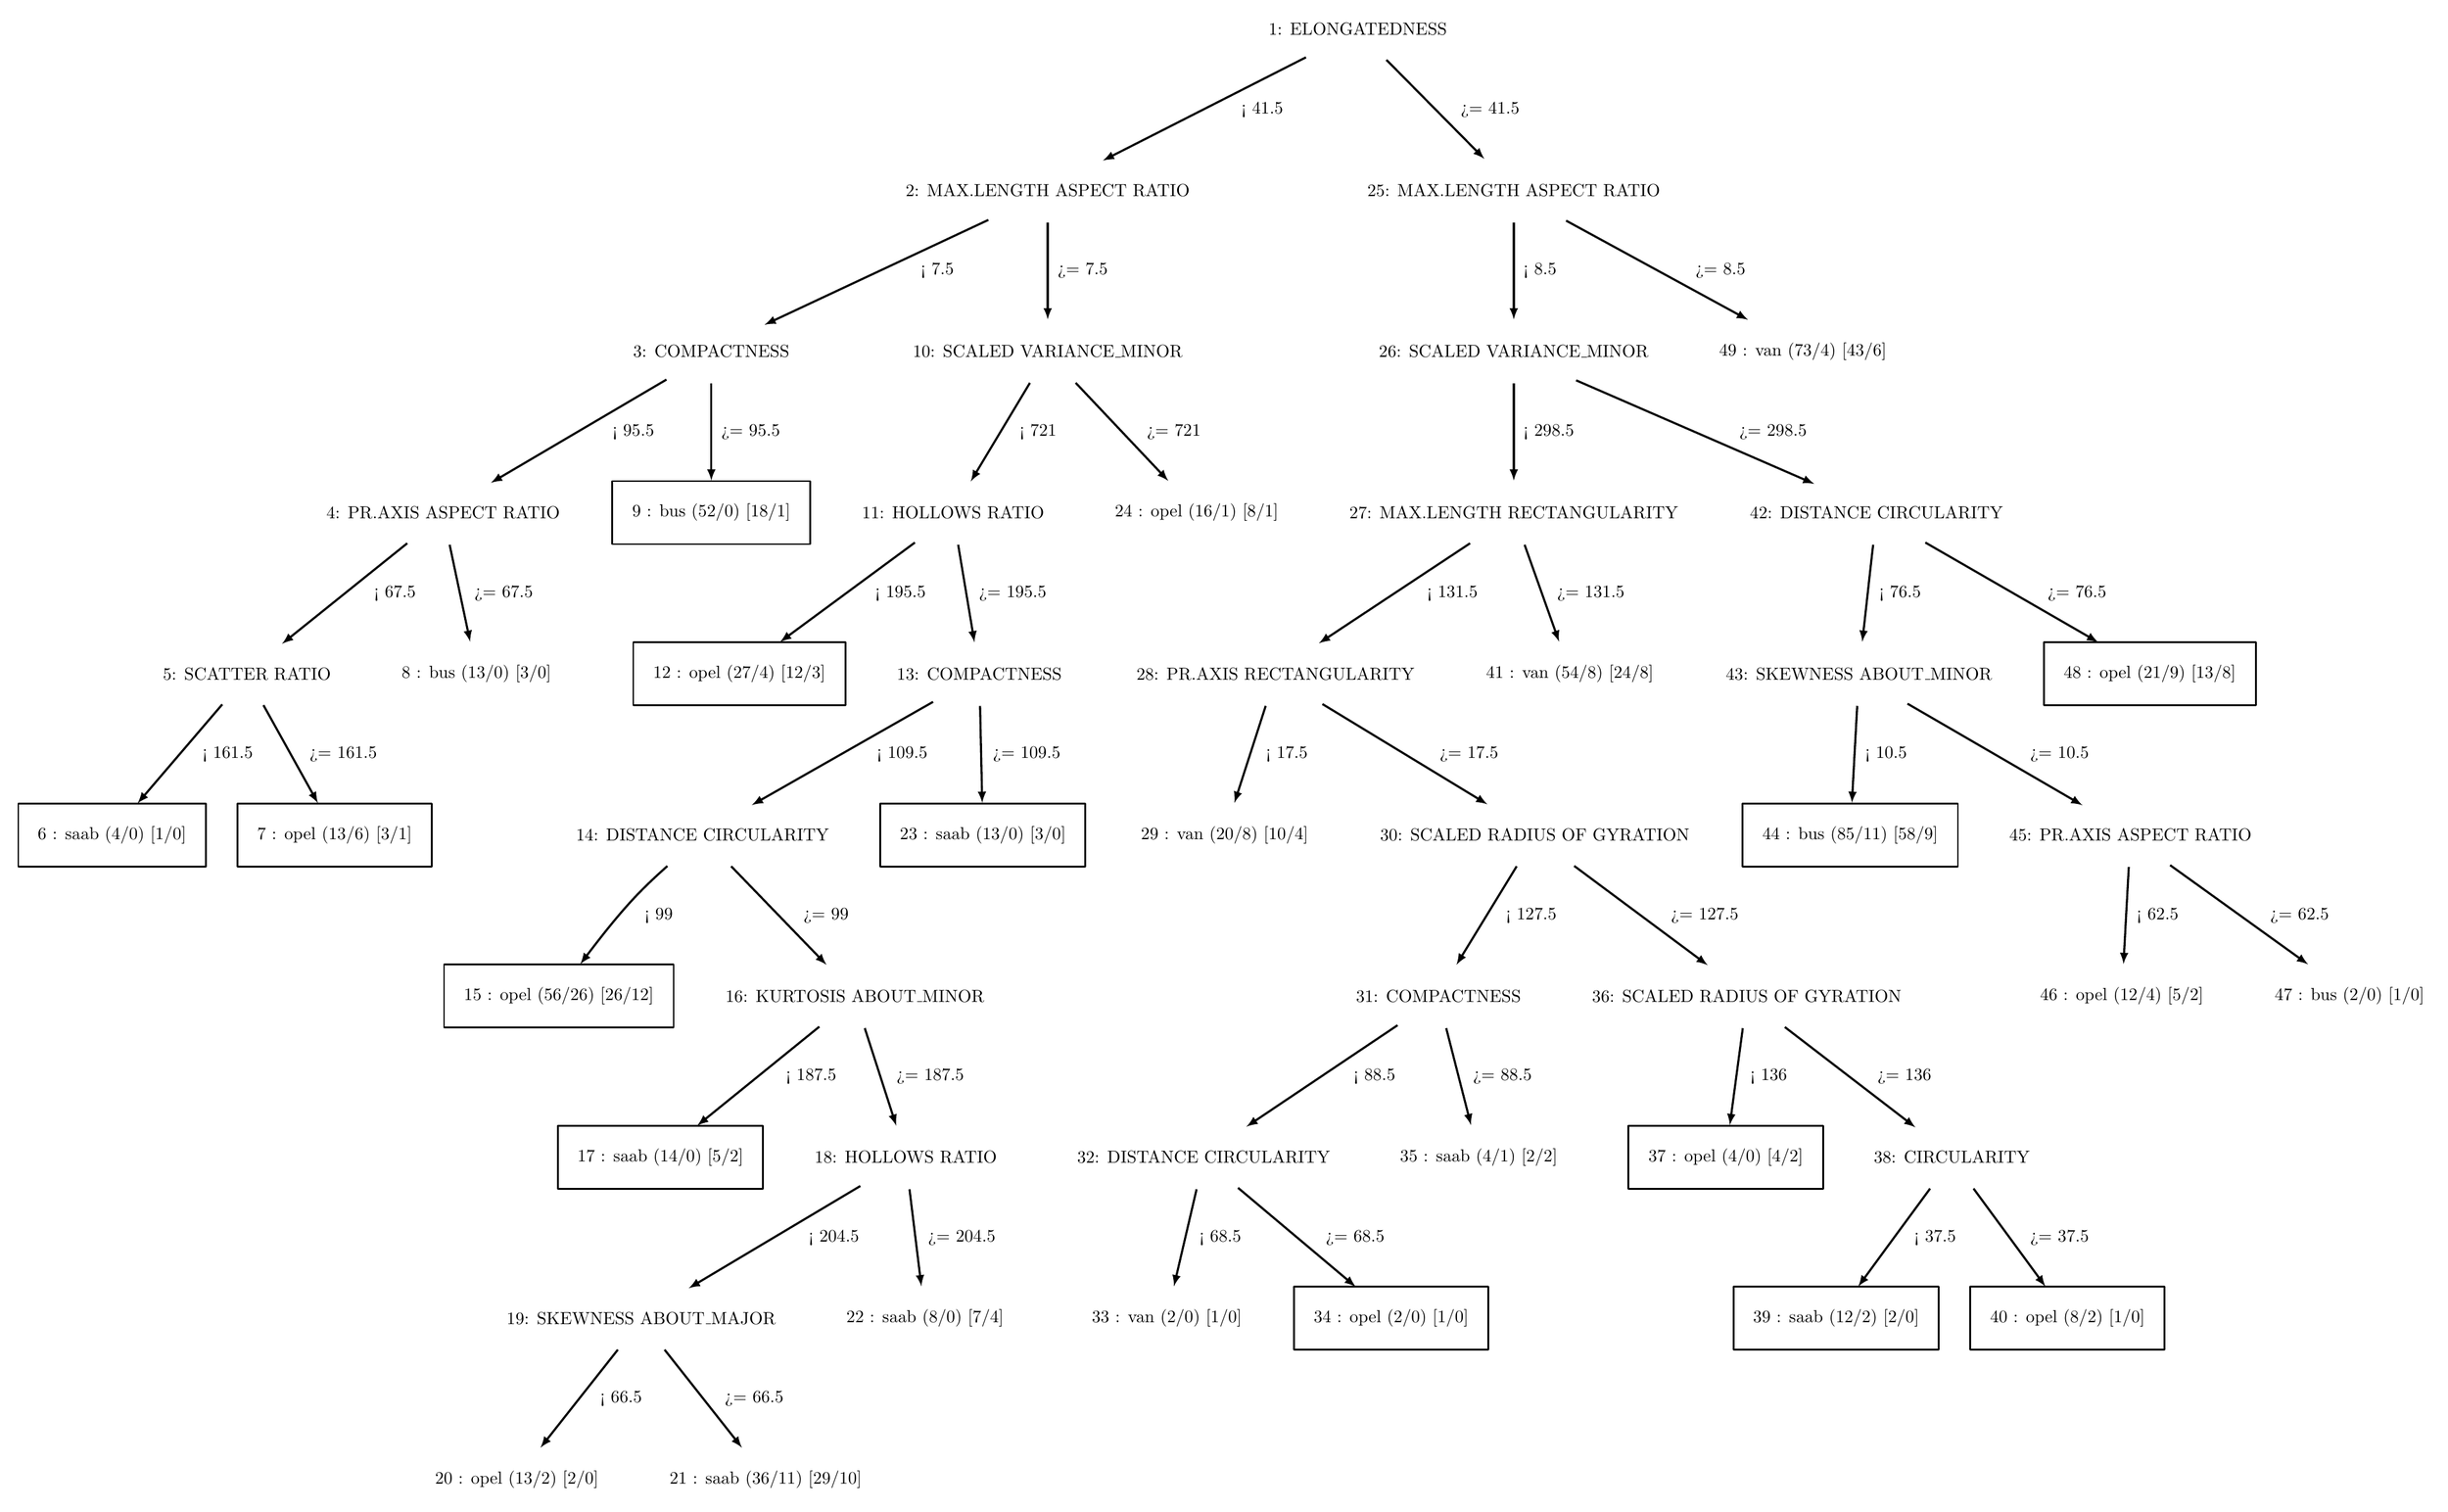 
\begin{tikzpicture}[>=latex,line join=bevel,]
  \pgfsetlinewidth{1bp}
%%
\pgfsetcolor{black}
  % Edge: N4cdf35a9 -> N4c98385c
  \draw [->,very thick] (855.15bp,368.07bp) .. controls (847.01bp,354.75bp) and (835.53bp,335.95bp)  .. (820.8bp,311.85bp);
  \definecolor{strokecol}{rgb}{0.0,0.0,0.0};
  \pgfsetstrokecolor{strokecol}
  \draw (863.5bp,340.0bp) node { < 127.5};
  % Edge: N442d9b6e -> N15615099
  \draw [->,very thick] (1228.1bp,368.7bp) .. controls (1247.8bp,354.57bp) and (1276.4bp,333.96bp)  .. (1306.8bp,312.1bp);
  \draw (1302.0bp,340.0bp) node { >= 62.5};
  % Edge: N20fa23c1 -> N3581c5f3
  \draw [->,very thick] (221.96bp,552.49bp) .. controls (204.16bp,538.19bp) and (178.26bp,517.38bp)  .. (150.54bp,495.1bp);
  \draw (215.0bp,524.0bp) node { < 67.5};
  % Edge: N2b05039f -> N61e717c2
  \draw [->,very thick] (457.14bp,276.49bp) .. controls (439.84bp,262.46bp) and (414.79bp,242.15bp)  .. (387.48bp,220.01bp);
  \draw (452.5bp,248.0bp) node { < 187.5};
  % Edge: N484b61fc -> N45fe3ee3
  \draw [->,very thick] (711.91bp,459.65bp) .. controls (707.74bp,446.7bp) and (701.96bp,428.76bp)  .. (694.07bp,404.3bp);
  \draw (724.0bp,432.0bp) node { < 17.5};
  % Edge: N1a93a7ca -> N3d82c5f3
  \draw [->,very thick] (370.43bp,368.2bp) .. controls (364.15bp,362.63bp) and (357.34bp,356.25bp)  .. (351.5bp,350.0bp) .. controls (342.86bp,340.75bp) and (334.11bp,329.9bp)  .. (320.75bp,312.23bp);
  \draw (365.5bp,340.0bp) node { < 99};
  % Edge: N58d25a40 -> N1b701da1
  \draw [->,very thick] (1058.6bp,551.65bp) .. controls (1057.1bp,538.82bp) and (1055.2bp,521.11bp)  .. (1052.4bp,496.3bp);
  \draw (1074.0bp,524.0bp) node { < 76.5};
  % Edge: N4cdf35a9 -> N73a8dfcc
  \draw [->,very thick] (887.98bp,368.28bp) .. controls (907.16bp,354.01bp) and (934.93bp,333.36bp)  .. (964.14bp,311.63bp);
  \draw (962.5bp,340.0bp) node { >= 127.5};
  % Edge: N4dcbadb4 -> N17d10166
  \draw [->,very thick] (368.85bp,92.072bp) .. controls (379.5bp,78.581bp) and (394.56bp,59.486bp)  .. (412.96bp,36.158bp);
  \draw (420.0bp,64.0bp) node { >= 66.5};
  % Edge: N504bae78 -> N368102c8
  \draw [->,very thick] (883.38bp,736.7bp) .. controls (909.86bp,722.26bp) and (948.75bp,701.04bp)  .. (987.16bp,680.1bp);
  \draw (971.5bp,708.0bp) node { >= 8.5};
  % Edge: N3b764bce -> N759ebb3d
  \draw [->,very thick] (853.5bp,643.65bp) .. controls (853.5bp,630.82bp) and (853.5bp,613.11bp)  .. (853.5bp,588.3bp);
  \draw (873.5bp,616.0bp) node { < 298.5};
  % Edge: N73a8dfcc -> N7e774085
  \draw [->,very thick] (1008.2bp,276.28bp) .. controls (1026.9bp,261.9bp) and (1054.1bp,241.02bp)  .. (1082.7bp,219.02bp);
  \draw (1076.5bp,248.0bp) node { >= 136};
  % Edge: N3b764bce -> N58d25a40
  \draw [->,very thick] (889.08bp,645.53bp) .. controls (924.14bp,630.29bp) and (977.82bp,606.95bp)  .. (1025.0bp,586.42bp);
  \draw (1001.5bp,616.0bp) node { >= 298.5};
  % Edge: N593634ad -> N20fa23c1
  \draw [->,very thick] (369.89bp,645.94bp) .. controls (344.87bp,631.22bp) and (306.55bp,608.67bp)  .. (269.74bp,587.02bp);
  \draw (351.0bp,616.0bp) node { < 95.5};
  % Edge: N7506e922 -> N504bae78
  \draw [->,very thick] (780.82bp,828.49bp) .. controls (794.45bp,814.71bp) and (814.07bp,794.87bp)  .. (836.67bp,772.01bp);
  \draw (840.0bp,800.0bp) node { >= 41.5};
  % Edge: N20fa23c1 -> N73c6c3b2
  \draw [->,very thick] (246.16bp,551.65bp) .. controls (248.87bp,538.82bp) and (252.61bp,521.11bp)  .. (257.85bp,496.3bp);
  \draw (277.0bp,524.0bp) node { >= 67.5};
  % Edge: N7e0b37bc -> N6ae40994
  \draw [->,very thick] (536.39bp,551.65bp) .. controls (538.54bp,538.74bp) and (541.52bp,520.88bp)  .. (545.67bp,495.99bp);
  \draw (567.5bp,524.0bp) node { >= 195.5};
  % Edge: N593634ad -> N48533e64
  \draw [->,very thick] (395.5bp,643.65bp) .. controls (395.5bp,630.82bp) and (395.5bp,613.11bp)  .. (395.5bp,588.3bp);
  \draw (418.0bp,616.0bp) node { >= 95.5};
  % Edge: N73a8dfcc -> Nea30797
  \draw [->,very thick] (984.19bp,275.65bp) .. controls (982.48bp,262.82bp) and (980.11bp,245.11bp)  .. (976.81bp,220.3bp);
  \draw (999.0bp,248.0bp) node { < 136};
  % Edge: N442d9b6e -> Nee7d9f1
  \draw [->,very thick] (1204.5bp,367.65bp) .. controls (1203.8bp,354.82bp) and (1202.8bp,337.11bp)  .. (1201.5bp,312.3bp);
  \draw (1221.0bp,340.0bp) node { < 62.5};
  % Edge: N5fcfe4b2 -> N5eb5c224
  \draw [->,very thick] (696.13bp,184.49bp) .. controls (712.73bp,170.52bp) and (736.74bp,150.33bp)  .. (763.27bp,128.01bp);
  \draw (763.0bp,156.0bp) node { >= 68.5};
  % Edge: N2b05039f -> N66cd51c3
  \draw [->,very thick] (483.09bp,275.65bp) .. controls (487.29bp,262.62bp) and (493.12bp,244.53bp)  .. (501.02bp,219.99bp);
  \draw (520.5bp,248.0bp) node { >= 187.5};
  % Edge: N7e774085 -> N3f8f9dd6
  \draw [->,very thick] (1091.1bp,184.07bp) .. controls (1081.3bp,170.71bp) and (1067.4bp,151.84bp)  .. (1050.1bp,128.16bp);
  \draw (1094.0bp,156.0bp) node { < 37.5};
  % Edge: N66cd51c3 -> N1b9e1916
  \draw [->,very thick] (508.62bp,183.65bp) .. controls (510.19bp,170.82bp) and (512.35bp,153.11bp)  .. (515.39bp,128.3bp);
  \draw (538.5bp,156.0bp) node { >= 204.5};
  % Edge: N64a294a6 -> N4f8e5cde
  \draw [->,very thick] (603.49bp,644.07bp) .. controls (616.35bp,630.46bp) and (634.6bp,611.13bp)  .. (656.29bp,588.16bp);
  \draw (659.5bp,616.0bp) node { >= 721};
  % Edge: N4ee285c6 -> N593634ad
  \draw [->,very thick] (553.62bp,737.12bp) .. controls (520.55bp,721.62bp) and (470.26bp,698.04bp)  .. (425.88bp,677.24bp);
  \draw (524.5bp,708.0bp) node { < 7.5};
  % Edge: N484b61fc -> N4cdf35a9
  \draw [->,very thick] (744.3bp,460.7bp) .. controls (768.25bp,446.14bp) and (803.52bp,424.69bp)  .. (838.4bp,403.48bp);
  \draw (828.0bp,432.0bp) node { >= 17.5};
  % Edge: N3581c5f3 -> N6aa8ceb6
  \draw [->,very thick] (116.38bp,460.49bp) .. controls (104.69bp,446.84bp) and (87.923bp,427.23bp)  .. (68.057bp,404.01bp);
  \draw (119.5bp,432.0bp) node { < 161.5};
  % Edge: N7e774085 -> Naec6354
  \draw [->,very thick] (1115.9bp,184.07bp) .. controls (1125.7bp,170.71bp) and (1139.6bp,151.84bp)  .. (1156.9bp,128.16bp);
  \draw (1165.0bp,156.0bp) node { >= 37.5};
  % Edge: N58d25a40 -> N1edf1c96
  \draw [->,very thick] (1088.4bp,552.91bp) .. controls (1113.5bp,538.45bp) and (1150.5bp,517.08bp)  .. (1187.0bp,496.02bp);
  \draw (1175.0bp,524.0bp) node { >= 76.5};
  % Edge: N3581c5f3 -> N2530c12
  \draw [->,very thick] (139.9bp,460.07bp) .. controls (147.26bp,446.83bp) and (157.62bp,428.19bp)  .. (170.97bp,404.16bp);
  \draw (185.5bp,432.0bp) node { >= 161.5};
  % Edge: N64a294a6 -> N7e0b37bc
  \draw [->,very thick] (577.34bp,644.07bp) .. controls (569.35bp,630.75bp) and (558.07bp,611.95bp)  .. (543.61bp,587.85bp);
  \draw (582.0bp,616.0bp) node { < 721};
  % Edge: N4c98385c -> N53e25b76
  \draw [->,very thick] (814.93bp,275.65bp) .. controls (818.21bp,262.82bp) and (822.74bp,245.11bp)  .. (829.08bp,220.3bp);
  \draw (847.0bp,248.0bp) node { >= 88.5};
  % Edge: N759ebb3d -> N484b61fc
  \draw [->,very thick] (828.56bp,552.49bp) .. controls (806.7bp,538.03bp) and (774.77bp,516.9bp)  .. (742.29bp,495.4bp);
  \draw (818.5bp,524.0bp) node { < 131.5};
  % Edge: N5fcfe4b2 -> N6bf2d08e
  \draw [->,very thick] (672.45bp,183.65bp) .. controls (669.46bp,170.82bp) and (665.33bp,153.11bp)  .. (659.54bp,128.3bp);
  \draw (686.0bp,156.0bp) node { < 68.5};
  % Edge: N504bae78 -> N3b764bce
  \draw [->,very thick] (853.5bp,735.65bp) .. controls (853.5bp,722.82bp) and (853.5bp,705.11bp)  .. (853.5bp,680.3bp);
  \draw (868.5bp,708.0bp) node { < 8.5};
  % Edge: N4ee285c6 -> N64a294a6
  \draw [->,very thick] (587.5bp,735.65bp) .. controls (587.5bp,722.82bp) and (587.5bp,705.11bp)  .. (587.5bp,680.3bp);
  \draw (607.5bp,708.0bp) node { >= 7.5};
  % Edge: N6ae40994 -> N1a93a7ca
  \draw [->,very thick] (522.05bp,461.94bp) .. controls (496.21bp,447.22bp) and (456.64bp,424.67bp)  .. (418.63bp,403.02bp);
  \draw (504.5bp,432.0bp) node { < 109.5};
  % Edge: N1b701da1 -> N726f3b58
  \draw [->,very thick] (1049.5bp,459.65bp) .. controls (1048.8bp,446.82bp) and (1047.8bp,429.11bp)  .. (1046.5bp,404.3bp);
  \draw (1066.0bp,432.0bp) node { < 10.5};
  % Edge: N4c98385c -> N5fcfe4b2
  \draw [->,very thick] (787.16bp,277.32bp) .. controls (765.65bp,262.88bp) and (733.52bp,241.3bp)  .. (700.93bp,219.41bp);
  \draw (774.0bp,248.0bp) node { < 88.5};
  % Edge: N4dcbadb4 -> N4e515669
  \draw [->,very thick] (342.15bp,92.072bp) .. controls (331.5bp,78.581bp) and (316.44bp,59.486bp)  .. (298.04bp,36.158bp);
  \draw (344.0bp,64.0bp) node { < 66.5};
  % Edge: N759ebb3d -> N1c655221
  \draw [->,very thick] (859.67bp,551.65bp) .. controls (864.27bp,538.7bp) and (870.65bp,520.76bp)  .. (879.35bp,496.3bp);
  \draw (897.5bp,524.0bp) node { >= 131.5};
  % Edge: N6ae40994 -> Nba8a1dc
  \draw [->,very thick] (548.89bp,459.65bp) .. controls (549.17bp,446.82bp) and (549.56bp,429.11bp)  .. (550.12bp,404.3bp);
  \draw (575.5bp,432.0bp) node { >= 109.5};
  % Edge: N66cd51c3 -> N4dcbadb4
  \draw [->,very thick] (480.54bp,185.53bp) .. controls (456.0bp,170.9bp) and (418.94bp,148.81bp)  .. (382.65bp,127.18bp);
  \draw (465.5bp,156.0bp) node { < 204.5};
  % Edge: N1b701da1 -> N442d9b6e
  \draw [->,very thick] (1078.2bp,460.91bp) .. controls (1103.7bp,446.13bp) and (1141.6bp,424.13bp)  .. (1178.0bp,402.95bp);
  \draw (1165.0bp,432.0bp) node { >= 10.5};
  % Edge: N7e0b37bc -> N3b95a09c
  \draw [->,very thick] (511.69bp,552.91bp) .. controls (492.57bp,538.8bp) and (464.54bp,518.13bp)  .. (434.78bp,496.18bp);
  \draw (503.5bp,524.0bp) node { < 195.5};
  % Edge: N7506e922 -> N4ee285c6
  \draw [->,very thick] (734.87bp,829.94bp) .. controls (705.67bp,815.09bp) and (660.82bp,792.28bp)  .. (619.01bp,771.02bp);
  \draw (710.0bp,800.0bp) node { < 41.5};
  % Edge: N1a93a7ca -> N2b05039f
  \draw [->,very thick] (406.86bp,368.07bp) .. controls (420.23bp,354.24bp) and (439.29bp,334.53bp)  .. (461.21bp,311.85bp);
  \draw (461.0bp,340.0bp) node { >= 99};
  % Node: N2b05039f
\begin{scope}
  \definecolor{strokecol}{rgb}{0.0,0.0,0.0};
  \pgfsetstrokecolor{strokecol}
  \draw (477.5bp,294.0bp) node {16: KURTOSIS ABOUT\_MINOR};
\end{scope}
  % Node: N1b701da1
\begin{scope}
  \definecolor{strokecol}{rgb}{0.0,0.0,0.0};
  \pgfsetstrokecolor{strokecol}
  \draw (1050.5bp,478.0bp) node {43: SKEWNESS ABOUT\_MINOR};
\end{scope}
  % Node: N4e515669
\begin{scope}
  \definecolor{strokecol}{rgb}{0.0,0.0,0.0};
  \pgfsetstrokecolor{strokecol}
  \draw (284.5bp,18.0bp) node {20 : opel (13/2) [2/0]};
\end{scope}
  % Node: N17d10166
\begin{scope}
  \definecolor{strokecol}{rgb}{0.0,0.0,0.0};
  \pgfsetstrokecolor{strokecol}
  \draw (426.5bp,18.0bp) node {21 : saab (36/11) [29/10]};
\end{scope}
  % Node: N6aa8ceb6
\begin{scope}
  \definecolor{strokecol}{rgb}{0.0,0.0,0.0};
  \pgfsetstrokecolor{strokecol}
  \draw (107.0bp,404.0bp) -- (0.0bp,404.0bp) -- (0.0bp,368.0bp) -- (107.0bp,368.0bp) -- cycle;
  \draw (53.5bp,386.0bp) node {6 : saab (4/0) [1/0]};
\end{scope}
  % Node: N1a93a7ca
\begin{scope}
  \definecolor{strokecol}{rgb}{0.0,0.0,0.0};
  \pgfsetstrokecolor{strokecol}
  \draw (390.5bp,386.0bp) node {14: DISTANCE CIRCULARITY};
\end{scope}
  % Node: N4ee285c6
\begin{scope}
  \definecolor{strokecol}{rgb}{0.0,0.0,0.0};
  \pgfsetstrokecolor{strokecol}
  \draw (587.5bp,754.0bp) node {2: MAX.LENGTH ASPECT RATIO};
\end{scope}
  % Node: N66cd51c3
\begin{scope}
  \definecolor{strokecol}{rgb}{0.0,0.0,0.0};
  \pgfsetstrokecolor{strokecol}
  \draw (506.5bp,202.0bp) node {18: HOLLOWS RATIO};
\end{scope}
  % Node: N5eb5c224
\begin{scope}
  \definecolor{strokecol}{rgb}{0.0,0.0,0.0};
  \pgfsetstrokecolor{strokecol}
  \draw (839.0bp,128.0bp) -- (728.0bp,128.0bp) -- (728.0bp,92.0bp) -- (839.0bp,92.0bp) -- cycle;
  \draw (783.5bp,110.0bp) node {34 : opel (2/0) [1/0]};
\end{scope}
  % Node: Nee7d9f1
\begin{scope}
  \definecolor{strokecol}{rgb}{0.0,0.0,0.0};
  \pgfsetstrokecolor{strokecol}
  \draw (1200.5bp,294.0bp) node {46 : opel (12/4) [5/2]};
\end{scope}
  % Node: N368102c8
\begin{scope}
  \definecolor{strokecol}{rgb}{0.0,0.0,0.0};
  \pgfsetstrokecolor{strokecol}
  \draw (1018.5bp,662.0bp) node {49 : van (73/4) [43/6]};
\end{scope}
  % Node: N1c655221
\begin{scope}
  \definecolor{strokecol}{rgb}{0.0,0.0,0.0};
  \pgfsetstrokecolor{strokecol}
  \draw (885.5bp,478.0bp) node {41 : van (54/8) [24/8]};
\end{scope}
  % Node: N7e0b37bc
\begin{scope}
  \definecolor{strokecol}{rgb}{0.0,0.0,0.0};
  \pgfsetstrokecolor{strokecol}
  \draw (533.5bp,570.0bp) node {11: HOLLOWS RATIO};
\end{scope}
  % Node: Naec6354
\begin{scope}
  \definecolor{strokecol}{rgb}{0.0,0.0,0.0};
  \pgfsetstrokecolor{strokecol}
  \draw (1225.0bp,128.0bp) -- (1114.0bp,128.0bp) -- (1114.0bp,92.0bp) -- (1225.0bp,92.0bp) -- cycle;
  \draw (1169.5bp,110.0bp) node {40 : opel (8/2) [1/0]};
\end{scope}
  % Node: N2530c12
\begin{scope}
  \definecolor{strokecol}{rgb}{0.0,0.0,0.0};
  \pgfsetstrokecolor{strokecol}
  \draw (236.0bp,404.0bp) -- (125.0bp,404.0bp) -- (125.0bp,368.0bp) -- (236.0bp,368.0bp) -- cycle;
  \draw (180.5bp,386.0bp) node {7 : opel (13/6) [3/1]};
\end{scope}
  % Node: N504bae78
\begin{scope}
  \definecolor{strokecol}{rgb}{0.0,0.0,0.0};
  \pgfsetstrokecolor{strokecol}
  \draw (853.5bp,754.0bp) node {25: MAX.LENGTH ASPECT RATIO};
\end{scope}
  % Node: N484b61fc
\begin{scope}
  \definecolor{strokecol}{rgb}{0.0,0.0,0.0};
  \pgfsetstrokecolor{strokecol}
  \draw (717.5bp,478.0bp) node {28: PR.AXIS RECTANGULARITY};
\end{scope}
  % Node: N1edf1c96
\begin{scope}
  \definecolor{strokecol}{rgb}{0.0,0.0,0.0};
  \pgfsetstrokecolor{strokecol}
  \draw (1277.0bp,496.0bp) -- (1156.0bp,496.0bp) -- (1156.0bp,460.0bp) -- (1277.0bp,460.0bp) -- cycle;
  \draw (1216.5bp,478.0bp) node {48 : opel (21/9) [13/8]};
\end{scope}
  % Node: N4c98385c
\begin{scope}
  \definecolor{strokecol}{rgb}{0.0,0.0,0.0};
  \pgfsetstrokecolor{strokecol}
  \draw (810.5bp,294.0bp) node {31: COMPACTNESS};
\end{scope}
  % Node: N45fe3ee3
\begin{scope}
  \definecolor{strokecol}{rgb}{0.0,0.0,0.0};
  \pgfsetstrokecolor{strokecol}
  \draw (688.5bp,386.0bp) node {29 : van (20/8) [10/4]};
\end{scope}
  % Node: N726f3b58
\begin{scope}
  \definecolor{strokecol}{rgb}{0.0,0.0,0.0};
  \pgfsetstrokecolor{strokecol}
  \draw (1107.0bp,404.0bp) -- (984.0bp,404.0bp) -- (984.0bp,368.0bp) -- (1107.0bp,368.0bp) -- cycle;
  \draw (1045.5bp,386.0bp) node {44 : bus (85/11) [58/9]};
\end{scope}
  % Node: N4cdf35a9
\begin{scope}
  \definecolor{strokecol}{rgb}{0.0,0.0,0.0};
  \pgfsetstrokecolor{strokecol}
  \draw (865.5bp,386.0bp) node {30: SCALED RADIUS OF GYRATION};
\end{scope}
  % Node: N5fcfe4b2
\begin{scope}
  \definecolor{strokecol}{rgb}{0.0,0.0,0.0};
  \pgfsetstrokecolor{strokecol}
  \draw (676.5bp,202.0bp) node {32: DISTANCE CIRCULARITY};
\end{scope}
  % Node: N15615099
\begin{scope}
  \definecolor{strokecol}{rgb}{0.0,0.0,0.0};
  \pgfsetstrokecolor{strokecol}
  \draw (1330.5bp,294.0bp) node {47 : bus (2/0) [1/0]};
\end{scope}
  % Node: N442d9b6e
\begin{scope}
  \definecolor{strokecol}{rgb}{0.0,0.0,0.0};
  \pgfsetstrokecolor{strokecol}
  \draw (1205.5bp,386.0bp) node {45: PR.AXIS ASPECT RATIO};
\end{scope}
  % Node: N6bf2d08e
\begin{scope}
  \definecolor{strokecol}{rgb}{0.0,0.0,0.0};
  \pgfsetstrokecolor{strokecol}
  \draw (655.5bp,110.0bp) node {33 : van (2/0) [1/0]};
\end{scope}
  % Node: N3b764bce
\begin{scope}
  \definecolor{strokecol}{rgb}{0.0,0.0,0.0};
  \pgfsetstrokecolor{strokecol}
  \draw (853.5bp,662.0bp) node {26: SCALED VARIANCE\_MINOR};
\end{scope}
  % Node: N64a294a6
\begin{scope}
  \definecolor{strokecol}{rgb}{0.0,0.0,0.0};
  \pgfsetstrokecolor{strokecol}
  \draw (587.5bp,662.0bp) node {10: SCALED VARIANCE\_MINOR};
\end{scope}
  % Node: N3581c5f3
\begin{scope}
  \definecolor{strokecol}{rgb}{0.0,0.0,0.0};
  \pgfsetstrokecolor{strokecol}
  \draw (130.5bp,478.0bp) node {5: SCATTER RATIO};
\end{scope}
  % Node: Nba8a1dc
\begin{scope}
  \definecolor{strokecol}{rgb}{0.0,0.0,0.0};
  \pgfsetstrokecolor{strokecol}
  \draw (609.0bp,404.0bp) -- (492.0bp,404.0bp) -- (492.0bp,368.0bp) -- (609.0bp,368.0bp) -- cycle;
  \draw (550.5bp,386.0bp) node {23 : saab (13/0) [3/0]};
\end{scope}
  % Node: N58d25a40
\begin{scope}
  \definecolor{strokecol}{rgb}{0.0,0.0,0.0};
  \pgfsetstrokecolor{strokecol}
  \draw (1060.5bp,570.0bp) node {42: DISTANCE CIRCULARITY};
\end{scope}
  % Node: N48533e64
\begin{scope}
  \definecolor{strokecol}{rgb}{0.0,0.0,0.0};
  \pgfsetstrokecolor{strokecol}
  \draw (452.0bp,588.0bp) -- (339.0bp,588.0bp) -- (339.0bp,552.0bp) -- (452.0bp,552.0bp) -- cycle;
  \draw (395.5bp,570.0bp) node {9 : bus (52/0) [18/1]};
\end{scope}
  % Node: N759ebb3d
\begin{scope}
  \definecolor{strokecol}{rgb}{0.0,0.0,0.0};
  \pgfsetstrokecolor{strokecol}
  \draw (853.5bp,570.0bp) node {27: MAX.LENGTH RECTANGULARITY};
\end{scope}
  % Node: N1b9e1916
\begin{scope}
  \definecolor{strokecol}{rgb}{0.0,0.0,0.0};
  \pgfsetstrokecolor{strokecol}
  \draw (517.5bp,110.0bp) node {22 : saab (8/0) [7/4]};
\end{scope}
  % Node: N4f8e5cde
\begin{scope}
  \definecolor{strokecol}{rgb}{0.0,0.0,0.0};
  \pgfsetstrokecolor{strokecol}
  \draw (672.5bp,570.0bp) node {24 : opel (16/1) [8/1]};
\end{scope}
  % Node: N20fa23c1
\begin{scope}
  \definecolor{strokecol}{rgb}{0.0,0.0,0.0};
  \pgfsetstrokecolor{strokecol}
  \draw (242.5bp,570.0bp) node {4: PR.AXIS ASPECT RATIO};
\end{scope}
  % Node: N73c6c3b2
\begin{scope}
  \definecolor{strokecol}{rgb}{0.0,0.0,0.0};
  \pgfsetstrokecolor{strokecol}
  \draw (261.5bp,478.0bp) node {8 : bus (13/0) [3/0]};
\end{scope}
  % Node: N73a8dfcc
\begin{scope}
  \definecolor{strokecol}{rgb}{0.0,0.0,0.0};
  \pgfsetstrokecolor{strokecol}
  \draw (986.5bp,294.0bp) node {36: SCALED RADIUS OF GYRATION};
\end{scope}
  % Node: N4dcbadb4
\begin{scope}
  \definecolor{strokecol}{rgb}{0.0,0.0,0.0};
  \pgfsetstrokecolor{strokecol}
  \draw (355.5bp,110.0bp) node {19: SKEWNESS ABOUT\_MAJOR};
\end{scope}
  % Node: N6ae40994
\begin{scope}
  \definecolor{strokecol}{rgb}{0.0,0.0,0.0};
  \pgfsetstrokecolor{strokecol}
  \draw (548.5bp,478.0bp) node {13: COMPACTNESS};
\end{scope}
  % Node: N3f8f9dd6
\begin{scope}
  \definecolor{strokecol}{rgb}{0.0,0.0,0.0};
  \pgfsetstrokecolor{strokecol}
  \draw (1096.0bp,128.0bp) -- (979.0bp,128.0bp) -- (979.0bp,92.0bp) -- (1096.0bp,92.0bp) -- cycle;
  \draw (1037.5bp,110.0bp) node {39 : saab (12/2) [2/0]};
\end{scope}
  % Node: N7e774085
\begin{scope}
  \definecolor{strokecol}{rgb}{0.0,0.0,0.0};
  \pgfsetstrokecolor{strokecol}
  \draw (1103.5bp,202.0bp) node {38: CIRCULARITY};
\end{scope}
  % Node: N61e717c2
\begin{scope}
  \definecolor{strokecol}{rgb}{0.0,0.0,0.0};
  \pgfsetstrokecolor{strokecol}
  \draw (425.0bp,220.0bp) -- (308.0bp,220.0bp) -- (308.0bp,184.0bp) -- (425.0bp,184.0bp) -- cycle;
  \draw (366.5bp,202.0bp) node {17 : saab (14/0) [5/2]};
\end{scope}
  % Node: N53e25b76
\begin{scope}
  \definecolor{strokecol}{rgb}{0.0,0.0,0.0};
  \pgfsetstrokecolor{strokecol}
  \draw (833.5bp,202.0bp) node {35 : saab (4/1) [2/2]};
\end{scope}
  % Node: N7506e922
\begin{scope}
  \definecolor{strokecol}{rgb}{0.0,0.0,0.0};
  \pgfsetstrokecolor{strokecol}
  \draw (764.5bp,846.0bp) node {1: ELONGATEDNESS};
\end{scope}
  % Node: N593634ad
\begin{scope}
  \definecolor{strokecol}{rgb}{0.0,0.0,0.0};
  \pgfsetstrokecolor{strokecol}
  \draw (395.5bp,662.0bp) node {3: COMPACTNESS};
\end{scope}
  % Node: N3b95a09c
\begin{scope}
  \definecolor{strokecol}{rgb}{0.0,0.0,0.0};
  \pgfsetstrokecolor{strokecol}
  \draw (472.0bp,496.0bp) -- (351.0bp,496.0bp) -- (351.0bp,460.0bp) -- (472.0bp,460.0bp) -- cycle;
  \draw (411.5bp,478.0bp) node {12 : opel (27/4) [12/3]};
\end{scope}
  % Node: Nea30797
\begin{scope}
  \definecolor{strokecol}{rgb}{0.0,0.0,0.0};
  \pgfsetstrokecolor{strokecol}
  \draw (1030.0bp,220.0bp) -- (919.0bp,220.0bp) -- (919.0bp,184.0bp) -- (1030.0bp,184.0bp) -- cycle;
  \draw (974.5bp,202.0bp) node {37 : opel (4/0) [4/2]};
\end{scope}
  % Node: N3d82c5f3
\begin{scope}
  \definecolor{strokecol}{rgb}{0.0,0.0,0.0};
  \pgfsetstrokecolor{strokecol}
  \draw (374.0bp,312.0bp) -- (243.0bp,312.0bp) -- (243.0bp,276.0bp) -- (374.0bp,276.0bp) -- cycle;
  \draw (308.5bp,294.0bp) node {15 : opel (56/26) [26/12]};
\end{scope}
%
\end{tikzpicture}

